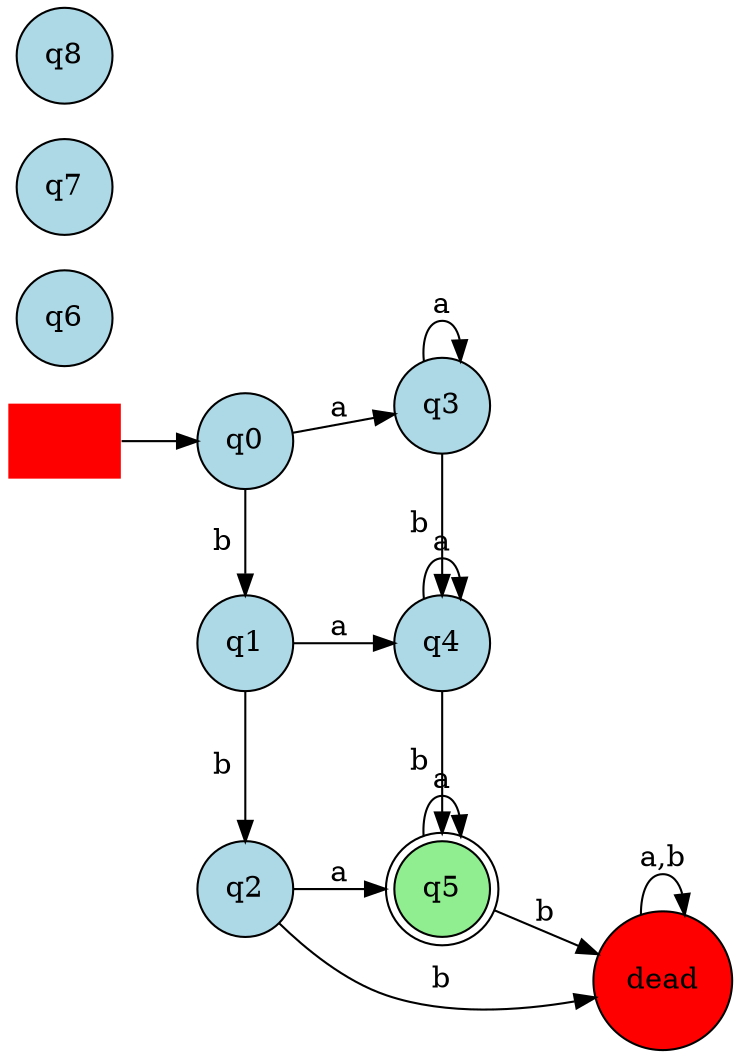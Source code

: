 digraph DFA_at_least_1a_exactly_2b {
    rankdir=LR;
    size="14,10";
    
    // Clean node styling - only states with 1+ a's AND exactly 2 b's are accepting
    node [shape = doublecircle, style=filled, fillcolor=lightgreen]; q5;
    node [shape = circle, style=filled, fillcolor=lightblue]; q0 q1 q2 q3 q4 q6 q7 q8;
    node [shape = circle, style=filled, fillcolor=red]; dead;
    
    // Initial state
    node [shape = none, label=""]; start;
    start -> q0;
    
    // Simple state labels
    q0 [label="q0"];
    q1 [label="q1"];
    q2 [label="q2"];
    q3 [label="q3"];
    q4 [label="q4"];
    q5 [label="q5"];
    q6 [label="q6"];
    q7 [label="q7"];
    q8 [label="q8"];
    dead [label="dead"];
    
    // States represent: (number of a's seen, number of b's seen)
    // q0: (0 a's, 0 b's)
    // q1: (0 a's, 1 b)  
    // q2: (0 a's, 2 b's)
    // q3: (1+ a's, 0 b's)
    // q4: (1+ a's, 1 b)
    // q5: (1+ a's, 2 b's) - ACCEPTING
    // dead: (any, 3+ b's) - too many b's
    
    // From q0 (0 a's, 0 b's)
    q0 -> q3 [label="a"];
    q0 -> q1 [label="b"];
    
    // From q1 (0 a's, 1 b)
    q1 -> q4 [label="a"];
    q1 -> q2 [label="b"];
    
    // From q2 (0 a's, 2 b's)
    q2 -> q5 [label="a"];
    q2 -> dead [label="b"];
    
    // From q3 (1+ a's, 0 b's)
    q3 -> q3 [label="a"];
    q3 -> q4 [label="b"];
    
    // From q4 (1+ a's, 1 b)
    q4 -> q4 [label="a"];
    q4 -> q5 [label="b"];
    
    // From q5 (1+ a's, 2 b's) - ACCEPTING
    q5 -> q5 [label="a"];
    q5 -> dead [label="b"];
    
    // Dead state (3+ b's)
    dead -> dead [label="a,b"];
    
    // Layout
    {rank=same; q0; q1; q2;}
    {rank=same; q3; q4; q5;}
    {rank=same; dead;}
}
